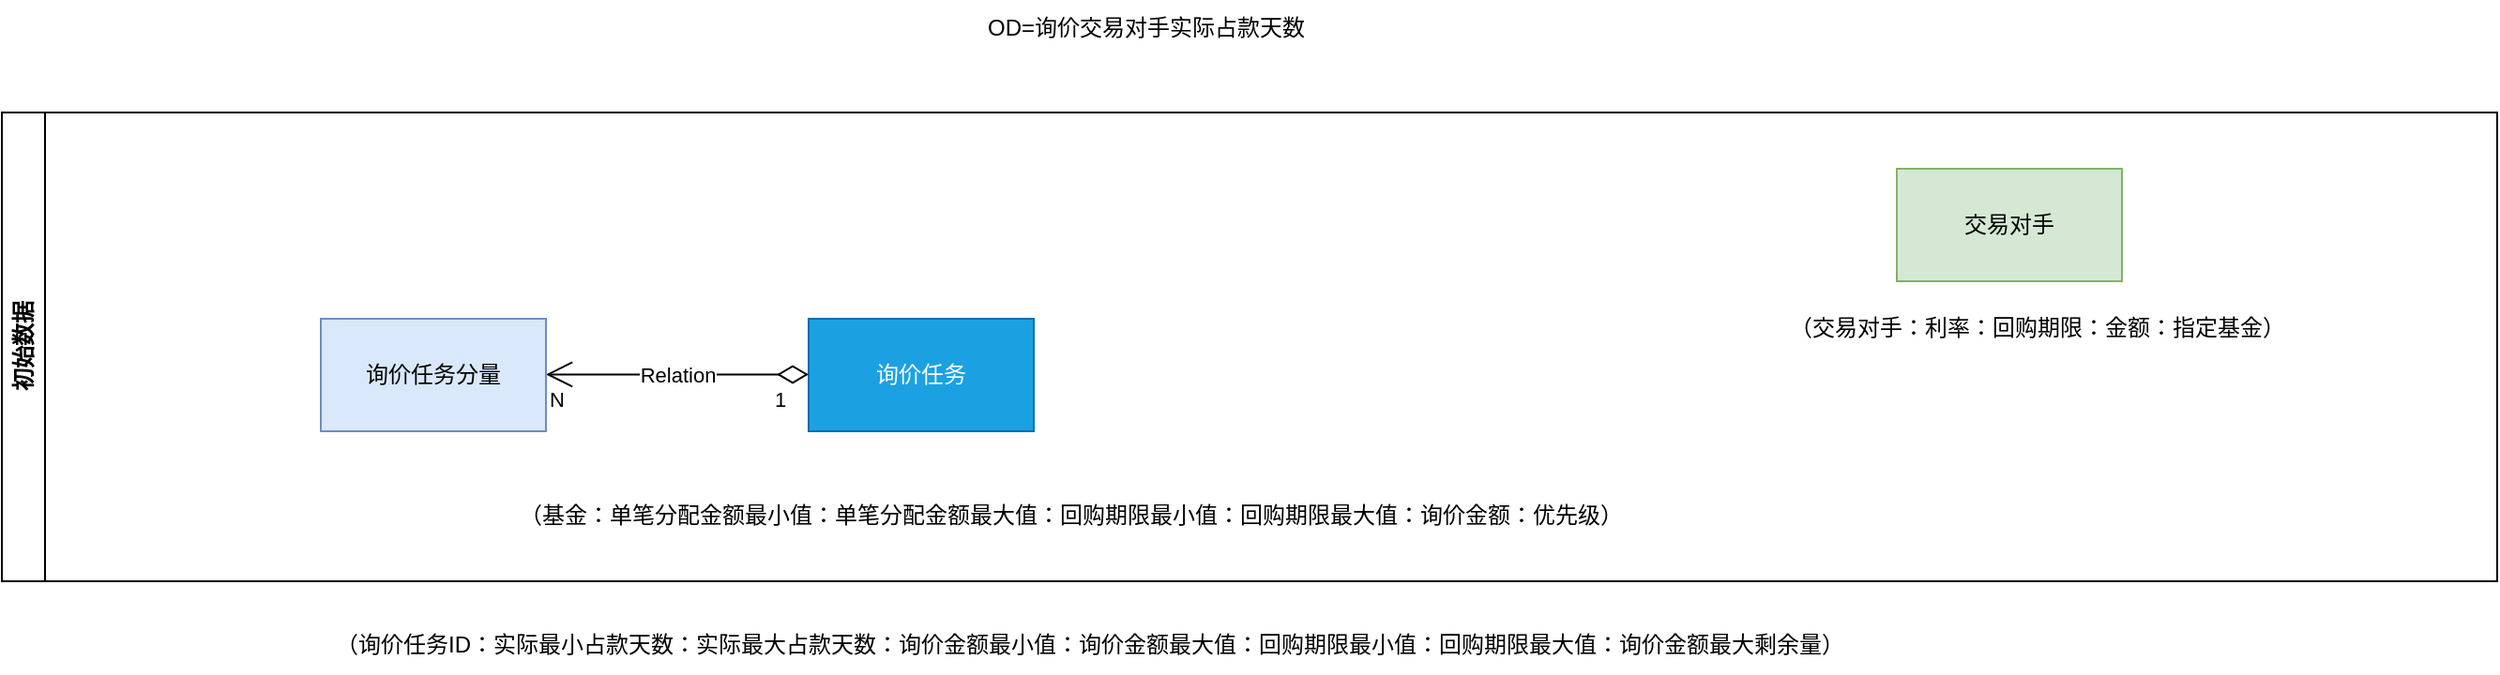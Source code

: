 <mxfile version="21.7.4" type="github">
  <diagram name="第 1 页" id="x_bTeJKKa33n8SwNwRoZ">
    <mxGraphModel dx="2555" dy="932" grid="1" gridSize="10" guides="1" tooltips="1" connect="1" arrows="1" fold="1" page="1" pageScale="1" pageWidth="827" pageHeight="1169" math="0" shadow="0">
      <root>
        <mxCell id="0" />
        <mxCell id="1" parent="0" />
        <mxCell id="mna81Xxy5MV_5b3Kb8om-2" value="OD=询价交易对手实际占款天数&lt;br&gt;" style="text;html=1;strokeColor=none;fillColor=none;align=center;verticalAlign=middle;whiteSpace=wrap;rounded=0;" vertex="1" parent="1">
          <mxGeometry x="170" y="240" width="220" height="30" as="geometry" />
        </mxCell>
        <mxCell id="mna81Xxy5MV_5b3Kb8om-3" value="询价任务" style="rounded=0;whiteSpace=wrap;html=1;fillColor=#1ba1e2;strokeColor=#006EAF;fontColor=#ffffff;" vertex="1" parent="1">
          <mxGeometry x="100" y="410" width="120" height="60" as="geometry" />
        </mxCell>
        <mxCell id="mna81Xxy5MV_5b3Kb8om-4" value="Relation" style="endArrow=open;html=1;endSize=12;startArrow=diamondThin;startSize=14;startFill=0;edgeStyle=orthogonalEdgeStyle;rounded=0;entryX=1;entryY=0.5;entryDx=0;entryDy=0;" edge="1" parent="1">
          <mxGeometry relative="1" as="geometry">
            <mxPoint x="100" y="439.74" as="sourcePoint" />
            <mxPoint x="-40" y="439.74" as="targetPoint" />
          </mxGeometry>
        </mxCell>
        <mxCell id="mna81Xxy5MV_5b3Kb8om-5" value="1" style="edgeLabel;resizable=0;html=1;align=left;verticalAlign=top;" connectable="0" vertex="1" parent="mna81Xxy5MV_5b3Kb8om-4">
          <mxGeometry x="-1" relative="1" as="geometry">
            <mxPoint x="-20" as="offset" />
          </mxGeometry>
        </mxCell>
        <mxCell id="mna81Xxy5MV_5b3Kb8om-6" value="N" style="edgeLabel;resizable=0;html=1;align=right;verticalAlign=top;" connectable="0" vertex="1" parent="mna81Xxy5MV_5b3Kb8om-4">
          <mxGeometry x="1" relative="1" as="geometry">
            <mxPoint x="10" as="offset" />
          </mxGeometry>
        </mxCell>
        <mxCell id="mna81Xxy5MV_5b3Kb8om-7" value="询价任务分量" style="rounded=0;whiteSpace=wrap;html=1;fillColor=#dae8fc;strokeColor=#6c8ebf;" vertex="1" parent="1">
          <mxGeometry x="-160" y="410" width="120" height="60" as="geometry" />
        </mxCell>
        <mxCell id="mna81Xxy5MV_5b3Kb8om-10" value="初始数据" style="swimlane;horizontal=0;whiteSpace=wrap;html=1;" vertex="1" parent="1">
          <mxGeometry x="-330" y="300" width="1330" height="250" as="geometry" />
        </mxCell>
        <mxCell id="mna81Xxy5MV_5b3Kb8om-27" value="（基金：单笔分配金额最小值：单笔分配金额最大值：回购期限最小值：回购期限最大值：询价金额：优先级）" style="text;html=1;strokeColor=none;fillColor=none;align=center;verticalAlign=middle;whiteSpace=wrap;rounded=0;" vertex="1" parent="mna81Xxy5MV_5b3Kb8om-10">
          <mxGeometry x="270" y="200" width="600" height="30" as="geometry" />
        </mxCell>
        <mxCell id="mna81Xxy5MV_5b3Kb8om-8" value="交易对手" style="rounded=0;whiteSpace=wrap;html=1;fillColor=#d5e8d4;strokeColor=#82b366;" vertex="1" parent="mna81Xxy5MV_5b3Kb8om-10">
          <mxGeometry x="1010" y="30" width="120" height="60" as="geometry" />
        </mxCell>
        <mxCell id="mna81Xxy5MV_5b3Kb8om-26" value="（交易对手：利率：回购期限：金额：指定基金）" style="text;html=1;strokeColor=none;fillColor=none;align=center;verticalAlign=middle;whiteSpace=wrap;rounded=0;" vertex="1" parent="mna81Xxy5MV_5b3Kb8om-10">
          <mxGeometry x="930" y="100" width="310" height="30" as="geometry" />
        </mxCell>
        <mxCell id="mna81Xxy5MV_5b3Kb8om-29" value="（询价任务ID：实际最小占款天数：实际最大占款天数：询价金额最小值：询价金额最大值：回购期限最小值：回购期限最大值：询价金额最大剩余量）" style="text;html=1;strokeColor=none;fillColor=none;align=center;verticalAlign=middle;whiteSpace=wrap;rounded=0;" vertex="1" parent="1">
          <mxGeometry x="-160" y="569" width="820" height="30" as="geometry" />
        </mxCell>
      </root>
    </mxGraphModel>
  </diagram>
</mxfile>
